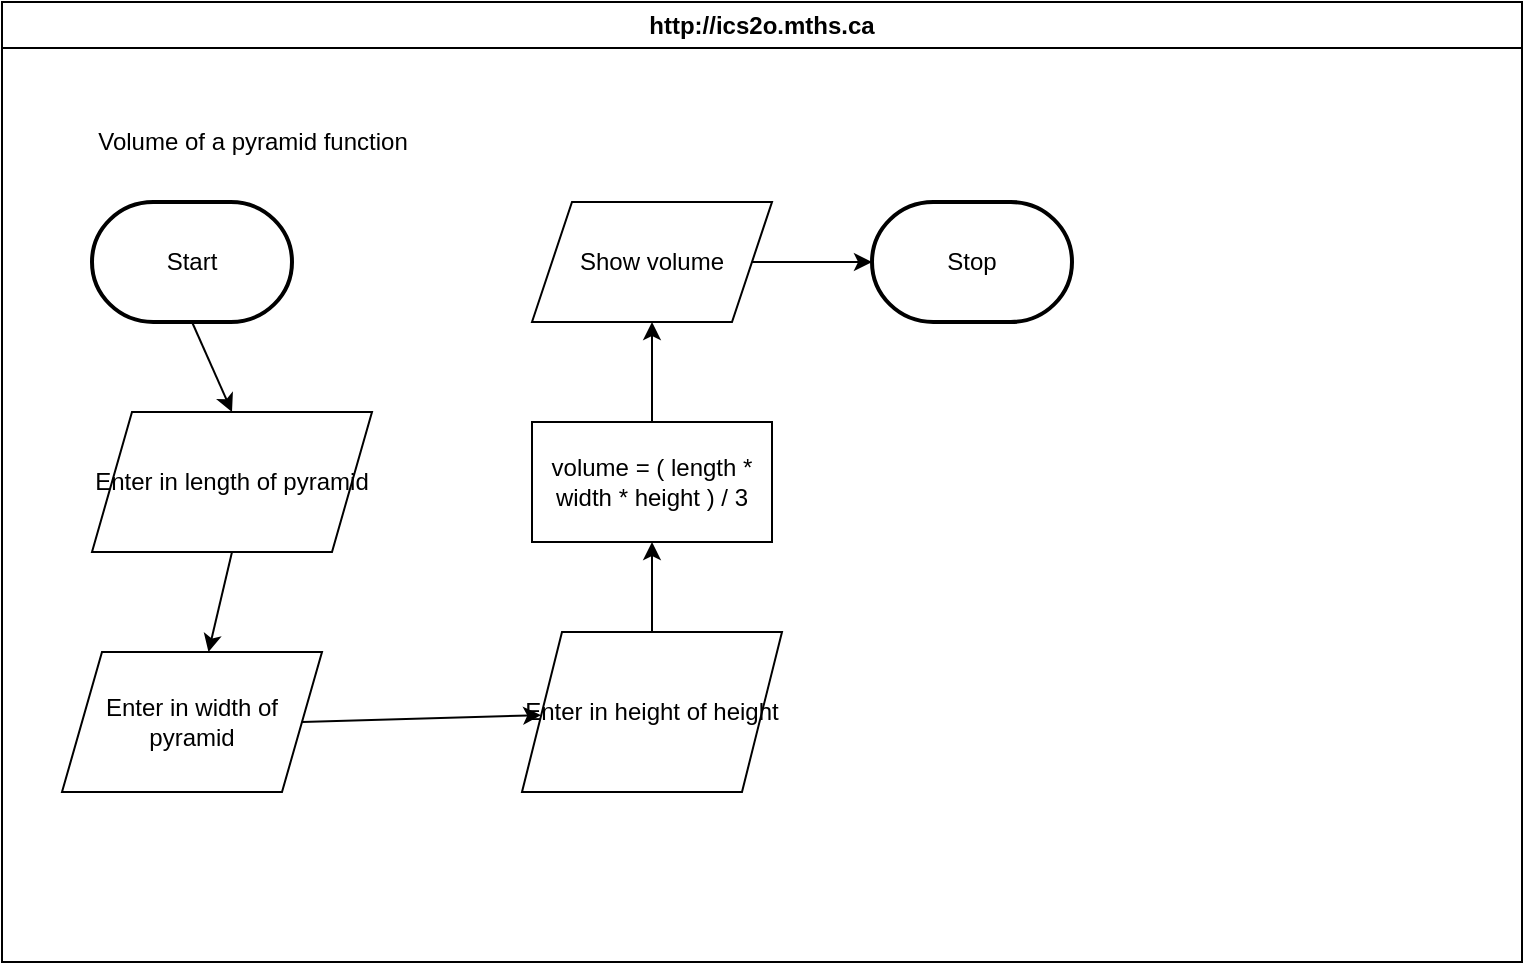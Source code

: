 <mxfile>
    <diagram id="HIP3nbAZw_EuaXWnEj3U" name="Page-1">
        <mxGraphModel dx="1301" dy="491" grid="1" gridSize="10" guides="1" tooltips="1" connect="1" arrows="1" fold="1" page="1" pageScale="1" pageWidth="850" pageHeight="1100" math="0" shadow="0">
            <root>
                <mxCell id="0"/>
                <mxCell id="1" parent="0"/>
                <mxCell id="7" value="http://ics2o.mths.ca" style="swimlane;whiteSpace=wrap;html=1;" parent="1" vertex="1">
                    <mxGeometry x="40" y="40" width="760" height="480" as="geometry"/>
                </mxCell>
                <mxCell id="17" style="edgeStyle=none;html=1;exitX=0.5;exitY=1;exitDx=0;exitDy=0;exitPerimeter=0;entryX=0.5;entryY=0;entryDx=0;entryDy=0;" edge="1" parent="7" source="8" target="10">
                    <mxGeometry relative="1" as="geometry"/>
                </mxCell>
                <mxCell id="8" value="Start" style="strokeWidth=2;html=1;shape=mxgraph.flowchart.terminator;whiteSpace=wrap;" vertex="1" parent="7">
                    <mxGeometry x="45" y="100" width="100" height="60" as="geometry"/>
                </mxCell>
                <mxCell id="19" style="edgeStyle=none;html=1;exitX=1;exitY=0.5;exitDx=0;exitDy=0;" edge="1" parent="7" source="13" target="12">
                    <mxGeometry relative="1" as="geometry"/>
                </mxCell>
                <mxCell id="13" value="Enter in width of pyramid" style="shape=parallelogram;perimeter=parallelogramPerimeter;whiteSpace=wrap;html=1;fixedSize=1;" vertex="1" parent="7">
                    <mxGeometry x="30" y="325" width="130" height="70" as="geometry"/>
                </mxCell>
                <mxCell id="12" value="Enter in height of height" style="shape=parallelogram;perimeter=parallelogramPerimeter;whiteSpace=wrap;html=1;fixedSize=1;" vertex="1" parent="7">
                    <mxGeometry x="260" y="315" width="130" height="80" as="geometry"/>
                </mxCell>
                <mxCell id="18" style="edgeStyle=none;html=1;exitX=0.5;exitY=1;exitDx=0;exitDy=0;" edge="1" parent="7" source="10" target="13">
                    <mxGeometry relative="1" as="geometry"/>
                </mxCell>
                <mxCell id="10" value="Enter in length of pyramid" style="shape=parallelogram;perimeter=parallelogramPerimeter;whiteSpace=wrap;html=1;fixedSize=1;" vertex="1" parent="7">
                    <mxGeometry x="45" y="205" width="140" height="70" as="geometry"/>
                </mxCell>
                <mxCell id="15" value="Volume of a pyramid function" style="text;html=1;align=center;verticalAlign=middle;resizable=0;points=[];autosize=1;strokeColor=none;fillColor=none;" vertex="1" parent="7">
                    <mxGeometry x="35" y="55" width="180" height="30" as="geometry"/>
                </mxCell>
                <mxCell id="28" style="edgeStyle=none;html=1;exitX=1;exitY=0.5;exitDx=0;exitDy=0;entryX=0;entryY=0.5;entryDx=0;entryDy=0;entryPerimeter=0;" edge="1" parent="7" source="24" target="27">
                    <mxGeometry relative="1" as="geometry"/>
                </mxCell>
                <mxCell id="24" value="Show volume" style="shape=parallelogram;perimeter=parallelogramPerimeter;whiteSpace=wrap;html=1;fixedSize=1;" vertex="1" parent="7">
                    <mxGeometry x="265" y="100" width="120" height="60" as="geometry"/>
                </mxCell>
                <mxCell id="27" value="Stop" style="strokeWidth=2;html=1;shape=mxgraph.flowchart.terminator;whiteSpace=wrap;" vertex="1" parent="7">
                    <mxGeometry x="435" y="100" width="100" height="60" as="geometry"/>
                </mxCell>
                <mxCell id="21" value="volume = ( length * width * height ) / 3" style="rounded=0;whiteSpace=wrap;html=1;" vertex="1" parent="7">
                    <mxGeometry x="265" y="210" width="120" height="60" as="geometry"/>
                </mxCell>
                <mxCell id="22" style="edgeStyle=none;html=1;exitX=0.5;exitY=0;exitDx=0;exitDy=0;" edge="1" parent="7" source="12" target="21">
                    <mxGeometry relative="1" as="geometry"/>
                </mxCell>
                <mxCell id="25" style="edgeStyle=none;html=1;exitX=0.5;exitY=0;exitDx=0;exitDy=0;entryX=0.5;entryY=1;entryDx=0;entryDy=0;" edge="1" parent="7" source="21" target="24">
                    <mxGeometry relative="1" as="geometry"/>
                </mxCell>
            </root>
        </mxGraphModel>
    </diagram>
</mxfile>